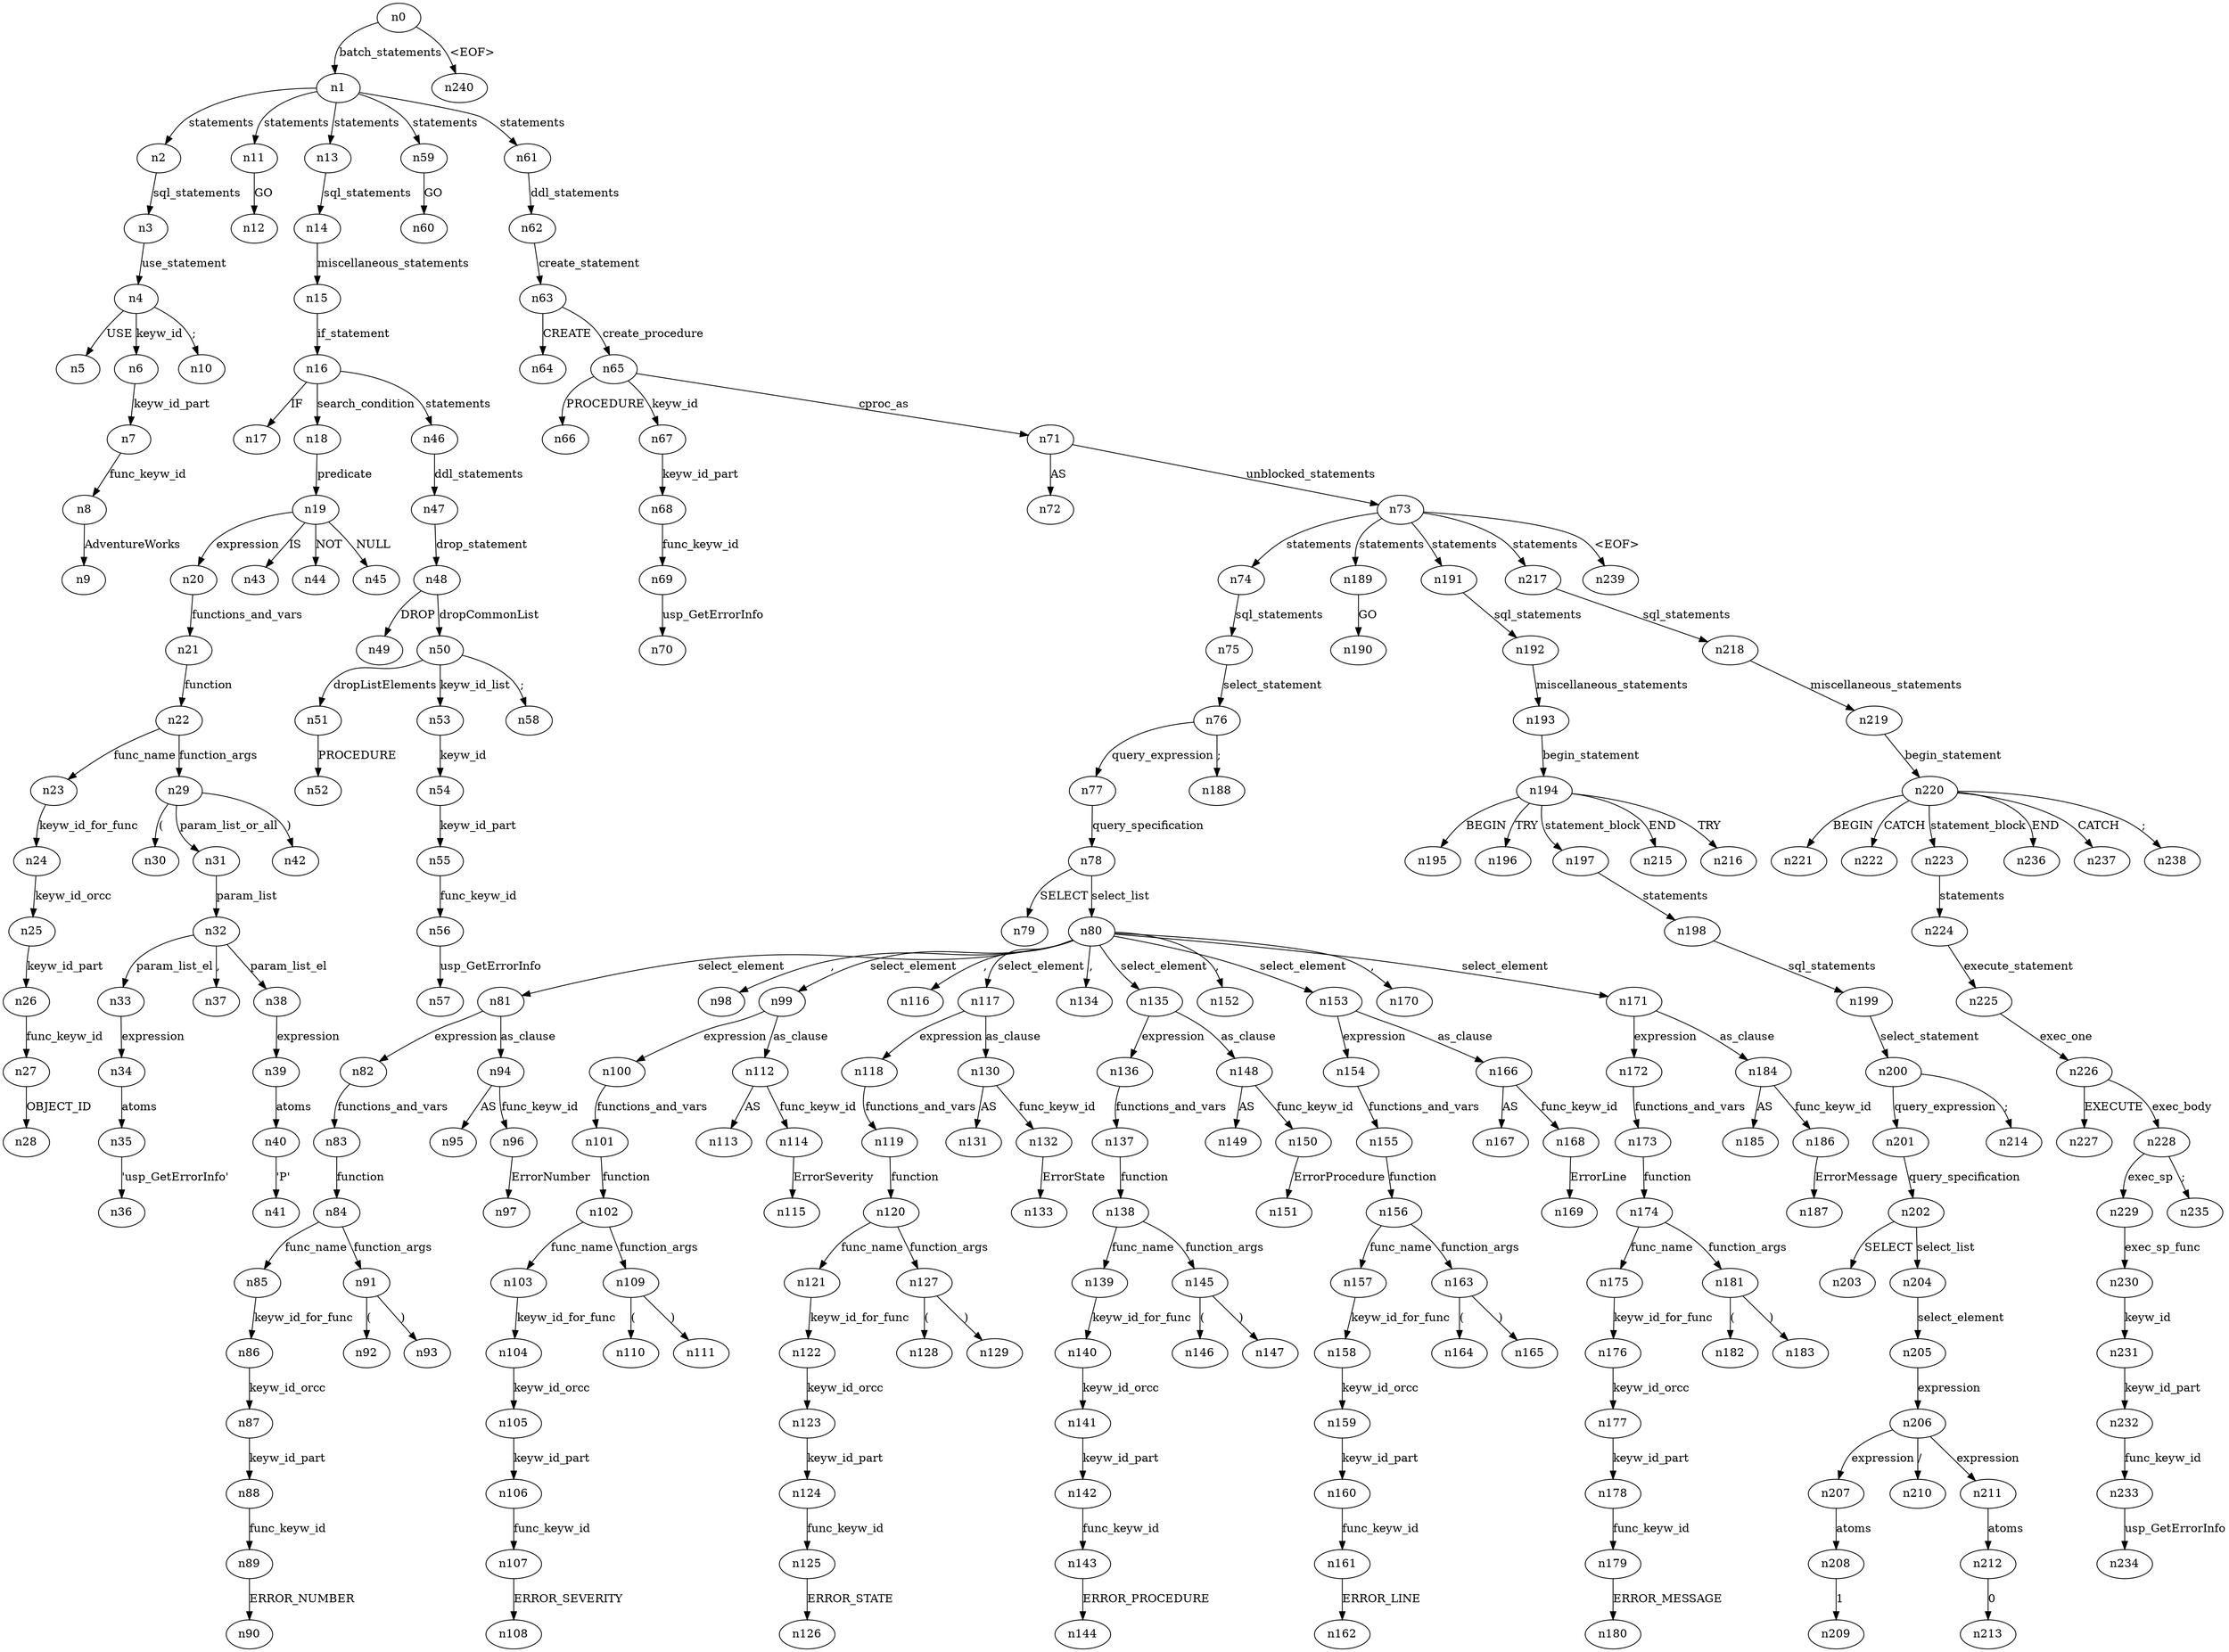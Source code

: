 digraph ParseTree {
  n0 -> n1 [label="batch_statements"];
  n1 -> n2 [label="statements"];
  n2 -> n3 [label="sql_statements"];
  n3 -> n4 [label="use_statement"];
  n4 -> n5 [label="USE"];
  n4 -> n6 [label="keyw_id"];
  n6 -> n7 [label="keyw_id_part"];
  n7 -> n8 [label="func_keyw_id"];
  n8 -> n9 [label="AdventureWorks"];
  n4 -> n10 [label=";"];
  n1 -> n11 [label="statements"];
  n11 -> n12 [label="GO"];
  n1 -> n13 [label="statements"];
  n13 -> n14 [label="sql_statements"];
  n14 -> n15 [label="miscellaneous_statements"];
  n15 -> n16 [label="if_statement"];
  n16 -> n17 [label="IF"];
  n16 -> n18 [label="search_condition"];
  n18 -> n19 [label="predicate"];
  n19 -> n20 [label="expression"];
  n20 -> n21 [label="functions_and_vars"];
  n21 -> n22 [label="function"];
  n22 -> n23 [label="func_name"];
  n23 -> n24 [label="keyw_id_for_func"];
  n24 -> n25 [label="keyw_id_orcc"];
  n25 -> n26 [label="keyw_id_part"];
  n26 -> n27 [label="func_keyw_id"];
  n27 -> n28 [label="OBJECT_ID"];
  n22 -> n29 [label="function_args"];
  n29 -> n30 [label="("];
  n29 -> n31 [label="param_list_or_all"];
  n31 -> n32 [label="param_list"];
  n32 -> n33 [label="param_list_el"];
  n33 -> n34 [label="expression"];
  n34 -> n35 [label="atoms"];
  n35 -> n36 [label="'usp_GetErrorInfo'"];
  n32 -> n37 [label=","];
  n32 -> n38 [label="param_list_el"];
  n38 -> n39 [label="expression"];
  n39 -> n40 [label="atoms"];
  n40 -> n41 [label="'P'"];
  n29 -> n42 [label=")"];
  n19 -> n43 [label="IS"];
  n19 -> n44 [label="NOT"];
  n19 -> n45 [label="NULL"];
  n16 -> n46 [label="statements"];
  n46 -> n47 [label="ddl_statements"];
  n47 -> n48 [label="drop_statement"];
  n48 -> n49 [label="DROP"];
  n48 -> n50 [label="dropCommonList"];
  n50 -> n51 [label="dropListElements"];
  n51 -> n52 [label="PROCEDURE"];
  n50 -> n53 [label="keyw_id_list"];
  n53 -> n54 [label="keyw_id"];
  n54 -> n55 [label="keyw_id_part"];
  n55 -> n56 [label="func_keyw_id"];
  n56 -> n57 [label="usp_GetErrorInfo"];
  n50 -> n58 [label=";"];
  n1 -> n59 [label="statements"];
  n59 -> n60 [label="GO"];
  n1 -> n61 [label="statements"];
  n61 -> n62 [label="ddl_statements"];
  n62 -> n63 [label="create_statement"];
  n63 -> n64 [label="CREATE"];
  n63 -> n65 [label="create_procedure"];
  n65 -> n66 [label="PROCEDURE"];
  n65 -> n67 [label="keyw_id"];
  n67 -> n68 [label="keyw_id_part"];
  n68 -> n69 [label="func_keyw_id"];
  n69 -> n70 [label="usp_GetErrorInfo"];
  n65 -> n71 [label="cproc_as"];
  n71 -> n72 [label="AS"];
  n71 -> n73 [label="unblocked_statements"];
  n73 -> n74 [label="statements"];
  n74 -> n75 [label="sql_statements"];
  n75 -> n76 [label="select_statement"];
  n76 -> n77 [label="query_expression"];
  n77 -> n78 [label="query_specification"];
  n78 -> n79 [label="SELECT"];
  n78 -> n80 [label="select_list"];
  n80 -> n81 [label="select_element"];
  n81 -> n82 [label="expression"];
  n82 -> n83 [label="functions_and_vars"];
  n83 -> n84 [label="function"];
  n84 -> n85 [label="func_name"];
  n85 -> n86 [label="keyw_id_for_func"];
  n86 -> n87 [label="keyw_id_orcc"];
  n87 -> n88 [label="keyw_id_part"];
  n88 -> n89 [label="func_keyw_id"];
  n89 -> n90 [label="ERROR_NUMBER"];
  n84 -> n91 [label="function_args"];
  n91 -> n92 [label="("];
  n91 -> n93 [label=")"];
  n81 -> n94 [label="as_clause"];
  n94 -> n95 [label="AS"];
  n94 -> n96 [label="func_keyw_id"];
  n96 -> n97 [label="ErrorNumber"];
  n80 -> n98 [label=","];
  n80 -> n99 [label="select_element"];
  n99 -> n100 [label="expression"];
  n100 -> n101 [label="functions_and_vars"];
  n101 -> n102 [label="function"];
  n102 -> n103 [label="func_name"];
  n103 -> n104 [label="keyw_id_for_func"];
  n104 -> n105 [label="keyw_id_orcc"];
  n105 -> n106 [label="keyw_id_part"];
  n106 -> n107 [label="func_keyw_id"];
  n107 -> n108 [label="ERROR_SEVERITY"];
  n102 -> n109 [label="function_args"];
  n109 -> n110 [label="("];
  n109 -> n111 [label=")"];
  n99 -> n112 [label="as_clause"];
  n112 -> n113 [label="AS"];
  n112 -> n114 [label="func_keyw_id"];
  n114 -> n115 [label="ErrorSeverity"];
  n80 -> n116 [label=","];
  n80 -> n117 [label="select_element"];
  n117 -> n118 [label="expression"];
  n118 -> n119 [label="functions_and_vars"];
  n119 -> n120 [label="function"];
  n120 -> n121 [label="func_name"];
  n121 -> n122 [label="keyw_id_for_func"];
  n122 -> n123 [label="keyw_id_orcc"];
  n123 -> n124 [label="keyw_id_part"];
  n124 -> n125 [label="func_keyw_id"];
  n125 -> n126 [label="ERROR_STATE"];
  n120 -> n127 [label="function_args"];
  n127 -> n128 [label="("];
  n127 -> n129 [label=")"];
  n117 -> n130 [label="as_clause"];
  n130 -> n131 [label="AS"];
  n130 -> n132 [label="func_keyw_id"];
  n132 -> n133 [label="ErrorState"];
  n80 -> n134 [label=","];
  n80 -> n135 [label="select_element"];
  n135 -> n136 [label="expression"];
  n136 -> n137 [label="functions_and_vars"];
  n137 -> n138 [label="function"];
  n138 -> n139 [label="func_name"];
  n139 -> n140 [label="keyw_id_for_func"];
  n140 -> n141 [label="keyw_id_orcc"];
  n141 -> n142 [label="keyw_id_part"];
  n142 -> n143 [label="func_keyw_id"];
  n143 -> n144 [label="ERROR_PROCEDURE"];
  n138 -> n145 [label="function_args"];
  n145 -> n146 [label="("];
  n145 -> n147 [label=")"];
  n135 -> n148 [label="as_clause"];
  n148 -> n149 [label="AS"];
  n148 -> n150 [label="func_keyw_id"];
  n150 -> n151 [label="ErrorProcedure"];
  n80 -> n152 [label=","];
  n80 -> n153 [label="select_element"];
  n153 -> n154 [label="expression"];
  n154 -> n155 [label="functions_and_vars"];
  n155 -> n156 [label="function"];
  n156 -> n157 [label="func_name"];
  n157 -> n158 [label="keyw_id_for_func"];
  n158 -> n159 [label="keyw_id_orcc"];
  n159 -> n160 [label="keyw_id_part"];
  n160 -> n161 [label="func_keyw_id"];
  n161 -> n162 [label="ERROR_LINE"];
  n156 -> n163 [label="function_args"];
  n163 -> n164 [label="("];
  n163 -> n165 [label=")"];
  n153 -> n166 [label="as_clause"];
  n166 -> n167 [label="AS"];
  n166 -> n168 [label="func_keyw_id"];
  n168 -> n169 [label="ErrorLine"];
  n80 -> n170 [label=","];
  n80 -> n171 [label="select_element"];
  n171 -> n172 [label="expression"];
  n172 -> n173 [label="functions_and_vars"];
  n173 -> n174 [label="function"];
  n174 -> n175 [label="func_name"];
  n175 -> n176 [label="keyw_id_for_func"];
  n176 -> n177 [label="keyw_id_orcc"];
  n177 -> n178 [label="keyw_id_part"];
  n178 -> n179 [label="func_keyw_id"];
  n179 -> n180 [label="ERROR_MESSAGE"];
  n174 -> n181 [label="function_args"];
  n181 -> n182 [label="("];
  n181 -> n183 [label=")"];
  n171 -> n184 [label="as_clause"];
  n184 -> n185 [label="AS"];
  n184 -> n186 [label="func_keyw_id"];
  n186 -> n187 [label="ErrorMessage"];
  n76 -> n188 [label=";"];
  n73 -> n189 [label="statements"];
  n189 -> n190 [label="GO"];
  n73 -> n191 [label="statements"];
  n191 -> n192 [label="sql_statements"];
  n192 -> n193 [label="miscellaneous_statements"];
  n193 -> n194 [label="begin_statement"];
  n194 -> n195 [label="BEGIN"];
  n194 -> n196 [label="TRY"];
  n194 -> n197 [label="statement_block"];
  n197 -> n198 [label="statements"];
  n198 -> n199 [label="sql_statements"];
  n199 -> n200 [label="select_statement"];
  n200 -> n201 [label="query_expression"];
  n201 -> n202 [label="query_specification"];
  n202 -> n203 [label="SELECT"];
  n202 -> n204 [label="select_list"];
  n204 -> n205 [label="select_element"];
  n205 -> n206 [label="expression"];
  n206 -> n207 [label="expression"];
  n207 -> n208 [label="atoms"];
  n208 -> n209 [label="1"];
  n206 -> n210 [label="/"];
  n206 -> n211 [label="expression"];
  n211 -> n212 [label="atoms"];
  n212 -> n213 [label="0"];
  n200 -> n214 [label=";"];
  n194 -> n215 [label="END"];
  n194 -> n216 [label="TRY"];
  n73 -> n217 [label="statements"];
  n217 -> n218 [label="sql_statements"];
  n218 -> n219 [label="miscellaneous_statements"];
  n219 -> n220 [label="begin_statement"];
  n220 -> n221 [label="BEGIN"];
  n220 -> n222 [label="CATCH"];
  n220 -> n223 [label="statement_block"];
  n223 -> n224 [label="statements"];
  n224 -> n225 [label="execute_statement"];
  n225 -> n226 [label="exec_one"];
  n226 -> n227 [label="EXECUTE"];
  n226 -> n228 [label="exec_body"];
  n228 -> n229 [label="exec_sp"];
  n229 -> n230 [label="exec_sp_func"];
  n230 -> n231 [label="keyw_id"];
  n231 -> n232 [label="keyw_id_part"];
  n232 -> n233 [label="func_keyw_id"];
  n233 -> n234 [label="usp_GetErrorInfo"];
  n228 -> n235 [label=";"];
  n220 -> n236 [label="END"];
  n220 -> n237 [label="CATCH"];
  n220 -> n238 [label=";"];
  n73 -> n239 [label="<EOF>"];
  n0 -> n240 [label="<EOF>"];
}